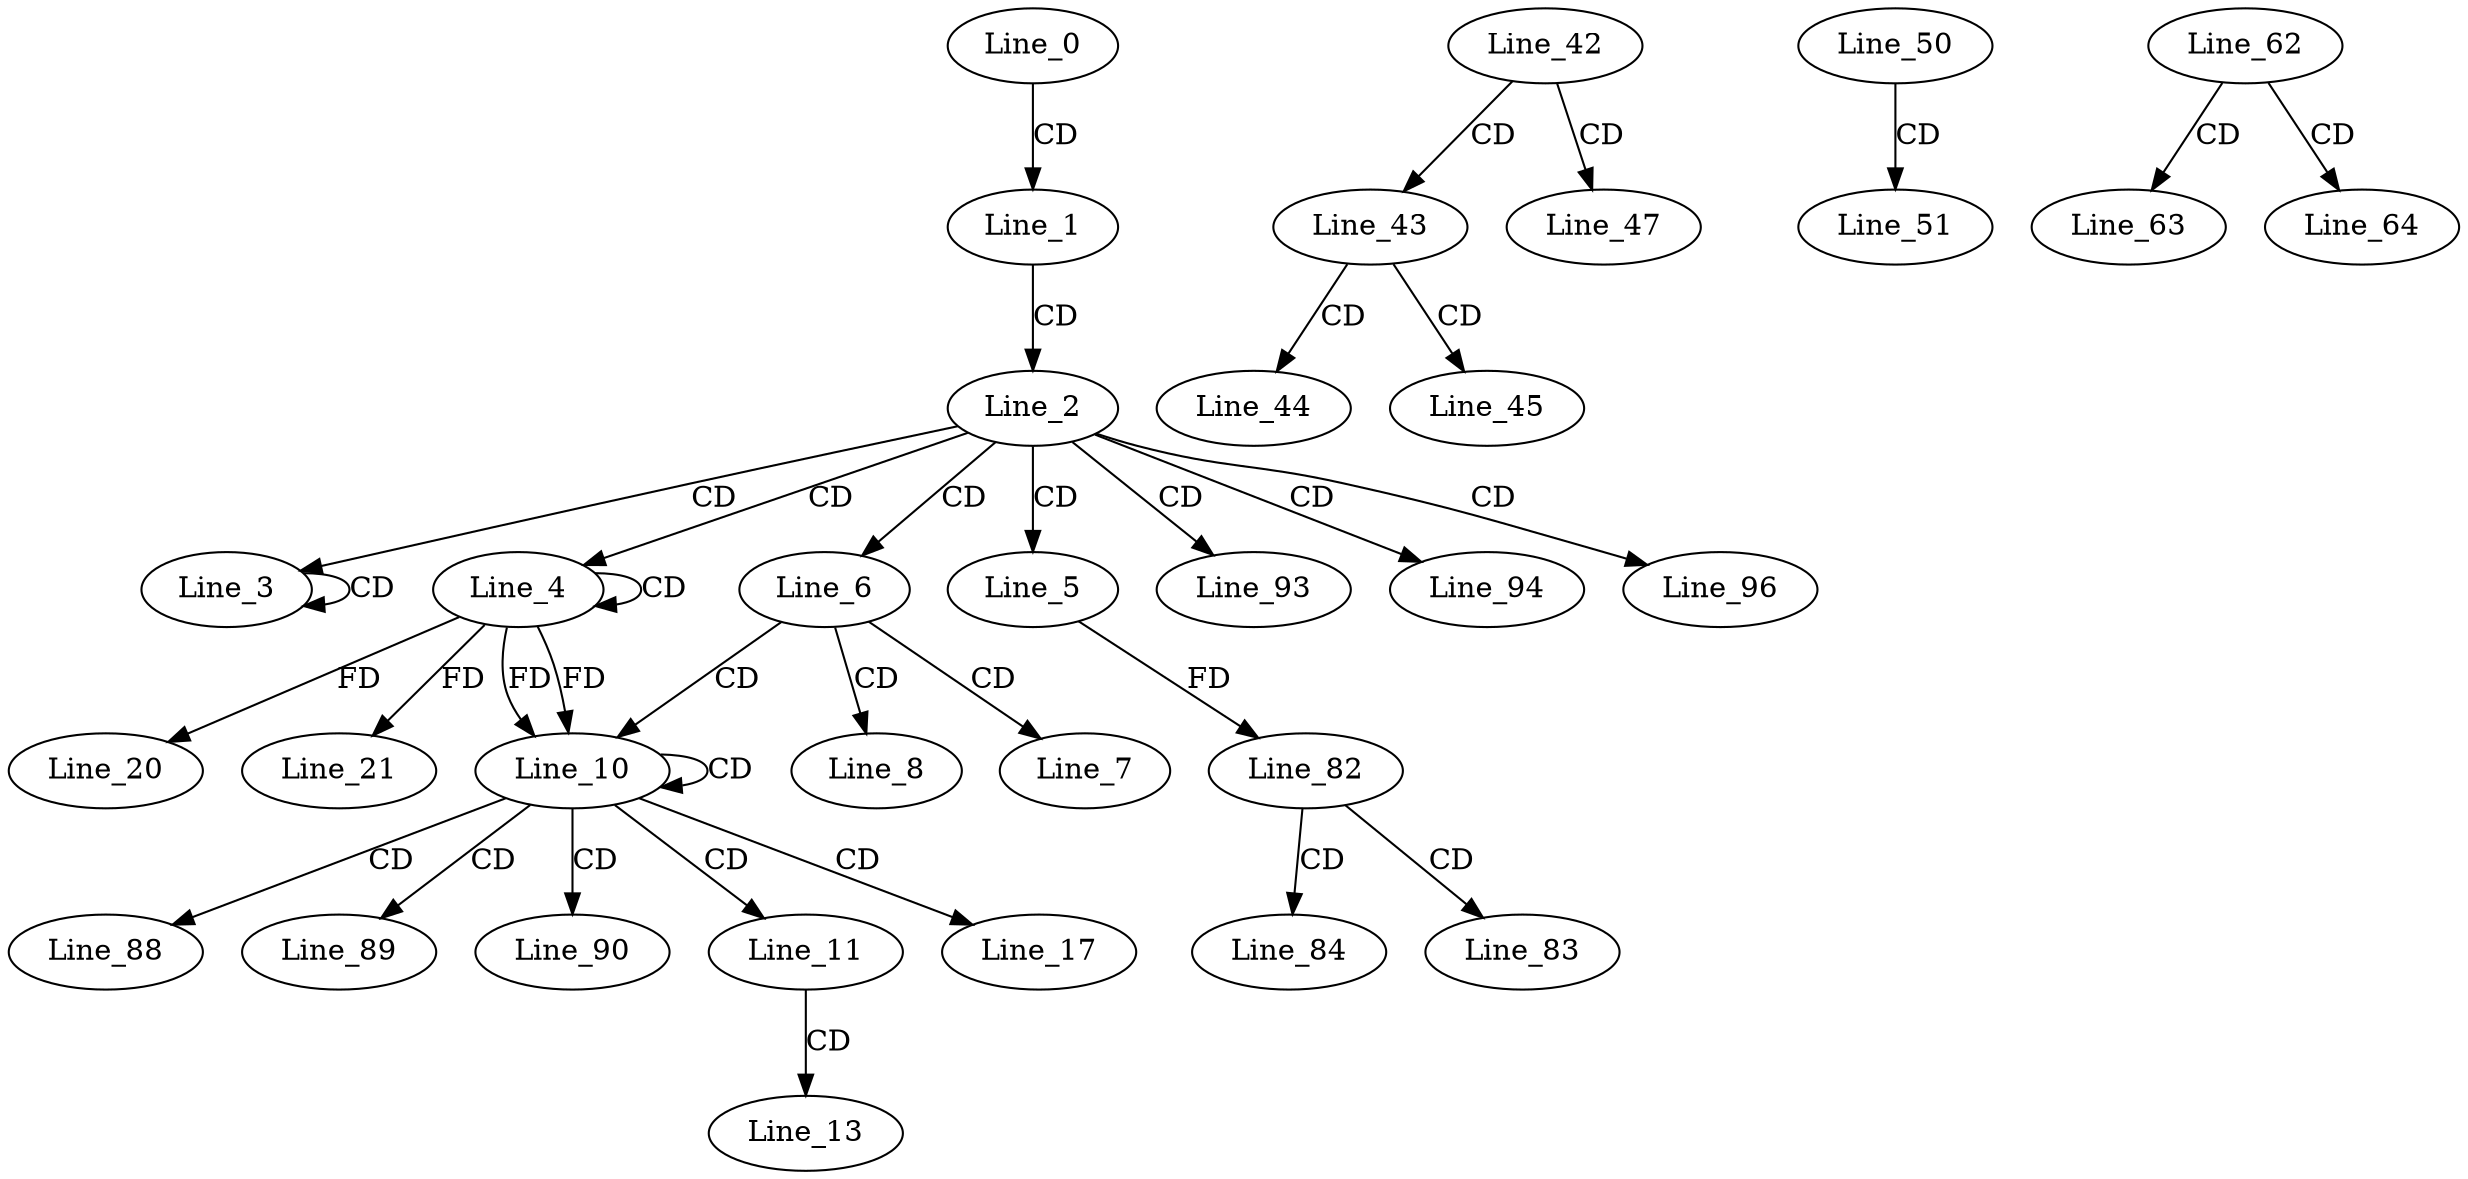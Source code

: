 digraph G {
  Line_0;
  Line_1;
  Line_2;
  Line_3;
  Line_3;
  Line_4;
  Line_4;
  Line_5;
  Line_6;
  Line_7;
  Line_8;
  Line_10;
  Line_10;
  Line_11;
  Line_11;
  Line_13;
  Line_17;
  Line_20;
  Line_21;
  Line_42;
  Line_43;
  Line_44;
  Line_45;
  Line_47;
  Line_50;
  Line_51;
  Line_62;
  Line_63;
  Line_64;
  Line_82;
  Line_83;
  Line_84;
  Line_88;
  Line_89;
  Line_90;
  Line_93;
  Line_94;
  Line_96;
  Line_0 -> Line_1 [ label="CD" ];
  Line_1 -> Line_2 [ label="CD" ];
  Line_2 -> Line_3 [ label="CD" ];
  Line_3 -> Line_3 [ label="CD" ];
  Line_2 -> Line_4 [ label="CD" ];
  Line_4 -> Line_4 [ label="CD" ];
  Line_2 -> Line_5 [ label="CD" ];
  Line_2 -> Line_6 [ label="CD" ];
  Line_6 -> Line_7 [ label="CD" ];
  Line_6 -> Line_8 [ label="CD" ];
  Line_6 -> Line_10 [ label="CD" ];
  Line_4 -> Line_10 [ label="FD" ];
  Line_10 -> Line_10 [ label="CD" ];
  Line_4 -> Line_10 [ label="FD" ];
  Line_10 -> Line_11 [ label="CD" ];
  Line_11 -> Line_13 [ label="CD" ];
  Line_10 -> Line_17 [ label="CD" ];
  Line_4 -> Line_20 [ label="FD" ];
  Line_4 -> Line_21 [ label="FD" ];
  Line_42 -> Line_43 [ label="CD" ];
  Line_43 -> Line_44 [ label="CD" ];
  Line_43 -> Line_45 [ label="CD" ];
  Line_42 -> Line_47 [ label="CD" ];
  Line_50 -> Line_51 [ label="CD" ];
  Line_62 -> Line_63 [ label="CD" ];
  Line_62 -> Line_64 [ label="CD" ];
  Line_5 -> Line_82 [ label="FD" ];
  Line_82 -> Line_83 [ label="CD" ];
  Line_82 -> Line_84 [ label="CD" ];
  Line_10 -> Line_88 [ label="CD" ];
  Line_10 -> Line_89 [ label="CD" ];
  Line_10 -> Line_90 [ label="CD" ];
  Line_2 -> Line_93 [ label="CD" ];
  Line_2 -> Line_94 [ label="CD" ];
  Line_2 -> Line_96 [ label="CD" ];
}
